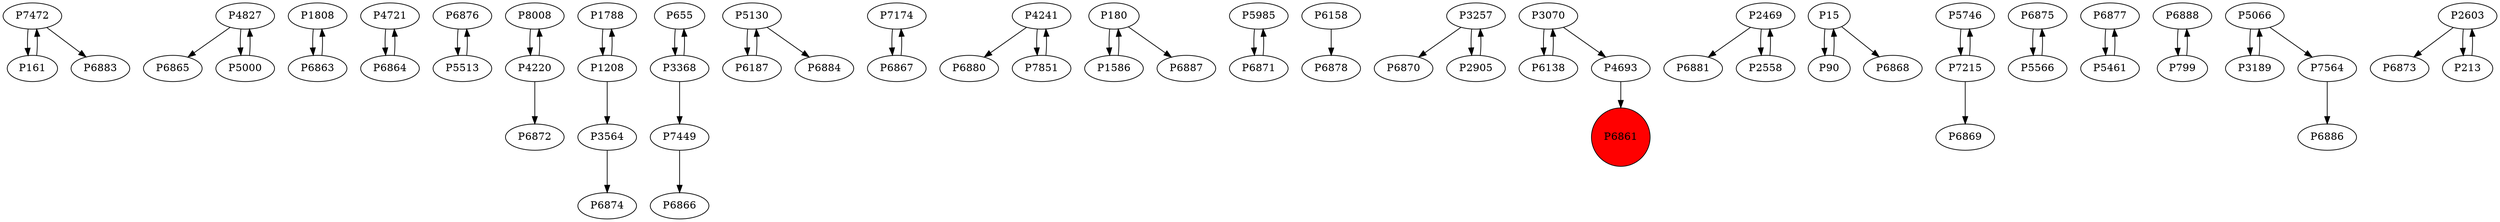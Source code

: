 digraph {
	P7472 -> P161
	P4827 -> P6865
	P4827 -> P5000
	P1808 -> P6863
	P4721 -> P6864
	P6876 -> P5513
	P8008 -> P4220
	P1788 -> P1208
	P655 -> P3368
	P5130 -> P6187
	P7449 -> P6866
	P7174 -> P6867
	P4241 -> P6880
	P180 -> P1586
	P3368 -> P7449
	P4220 -> P6872
	P5985 -> P6871
	P3564 -> P6874
	P5513 -> P6876
	P6158 -> P6878
	P3257 -> P6870
	P3070 -> P6138
	P4220 -> P8008
	P2469 -> P6881
	P15 -> P90
	P4693 -> P6861
	P15 -> P6868
	P5746 -> P7215
	P6875 -> P5566
	P1208 -> P3564
	P7215 -> P6869
	P2905 -> P3257
	P6877 -> P5461
	P6863 -> P1808
	P1586 -> P180
	P6187 -> P5130
	P7851 -> P4241
	P90 -> P15
	P4241 -> P7851
	P1208 -> P1788
	P6864 -> P4721
	P3070 -> P4693
	P6888 -> P799
	P5566 -> P6875
	P180 -> P6887
	P161 -> P7472
	P7215 -> P5746
	P2469 -> P2558
	P5066 -> P3189
	P6138 -> P3070
	P7472 -> P6883
	P2603 -> P6873
	P3189 -> P5066
	P213 -> P2603
	P5000 -> P4827
	P6871 -> P5985
	P3368 -> P655
	P2603 -> P213
	P5066 -> P7564
	P799 -> P6888
	P5130 -> P6884
	P6867 -> P7174
	P7564 -> P6886
	P3257 -> P2905
	P2558 -> P2469
	P5461 -> P6877
	P6861 [shape=circle]
	P6861 [style=filled]
	P6861 [fillcolor=red]
}